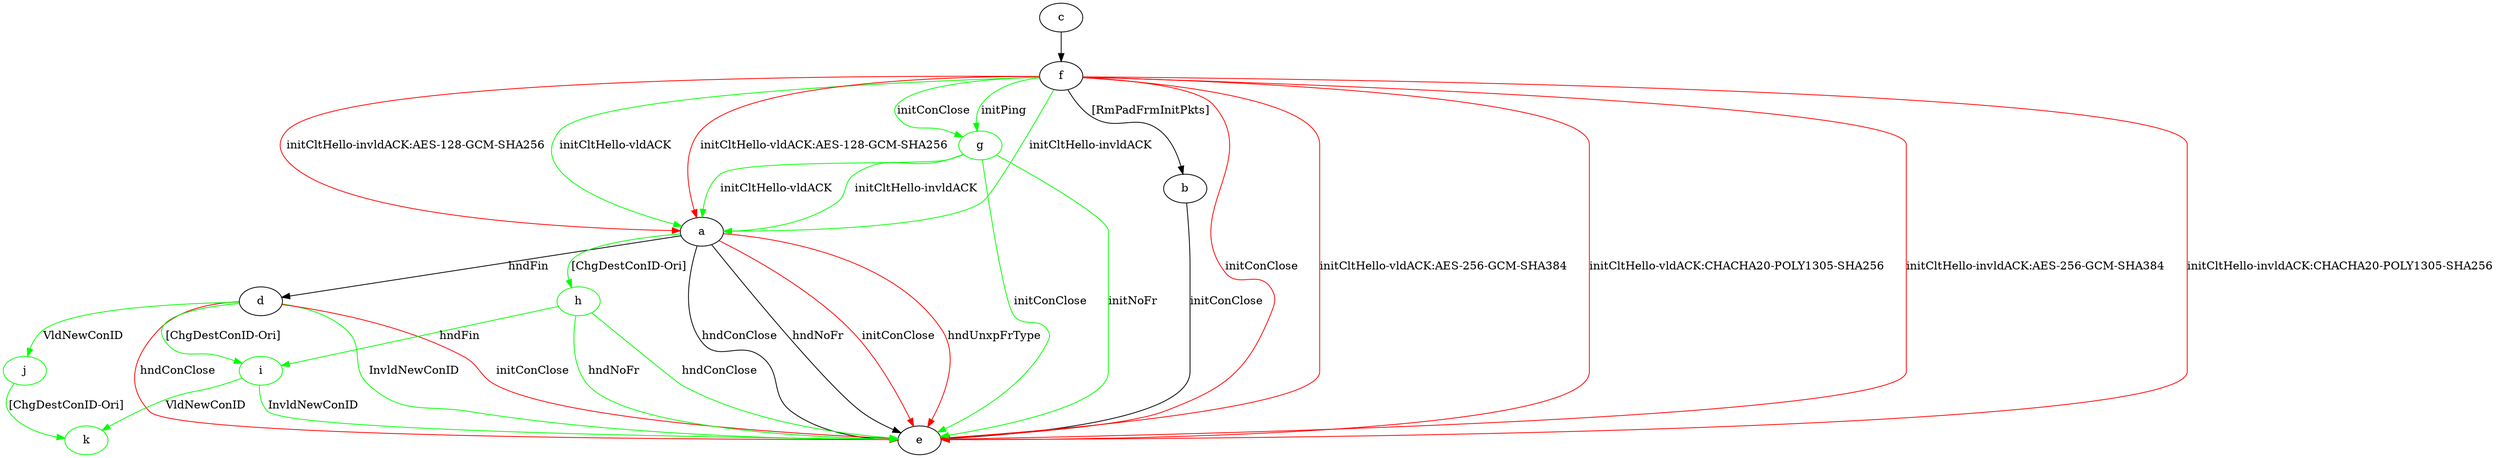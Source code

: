 digraph "" {
	a -> d	[key=0,
		label="hndFin "];
	a -> e	[key=0,
		label="hndConClose "];
	a -> e	[key=1,
		label="hndNoFr "];
	a -> e	[key=2,
		color=red,
		label="initConClose "];
	a -> e	[key=3,
		color=red,
		label="hndUnxpFrType "];
	h	[color=green];
	a -> h	[key=0,
		color=green,
		label="[ChgDestConID-Ori] "];
	b -> e	[key=0,
		label="initConClose "];
	c -> f	[key=0];
	d -> e	[key=0,
		color=green,
		label="InvldNewConID "];
	d -> e	[key=1,
		color=red,
		label="initConClose "];
	d -> e	[key=2,
		color=red,
		label="hndConClose "];
	i	[color=green];
	d -> i	[key=0,
		color=green,
		label="[ChgDestConID-Ori] "];
	j	[color=green];
	d -> j	[key=0,
		color=green,
		label="VldNewConID "];
	f -> a	[key=0,
		color=green,
		label="initCltHello-vldACK "];
	f -> a	[key=1,
		color=green,
		label="initCltHello-invldACK "];
	f -> a	[key=2,
		color=red,
		label="initCltHello-vldACK:AES-128-GCM-SHA256 "];
	f -> a	[key=3,
		color=red,
		label="initCltHello-invldACK:AES-128-GCM-SHA256 "];
	f -> b	[key=0,
		label="[RmPadFrmInitPkts] "];
	f -> e	[key=0,
		color=red,
		label="initConClose "];
	f -> e	[key=1,
		color=red,
		label="initCltHello-vldACK:AES-256-GCM-SHA384 "];
	f -> e	[key=2,
		color=red,
		label="initCltHello-vldACK:CHACHA20-POLY1305-SHA256 "];
	f -> e	[key=3,
		color=red,
		label="initCltHello-invldACK:AES-256-GCM-SHA384 "];
	f -> e	[key=4,
		color=red,
		label="initCltHello-invldACK:CHACHA20-POLY1305-SHA256 "];
	g	[color=green];
	f -> g	[key=0,
		color=green,
		label="initPing "];
	f -> g	[key=1,
		color=green,
		label="initConClose "];
	g -> a	[key=0,
		color=green,
		label="initCltHello-vldACK "];
	g -> a	[key=1,
		color=green,
		label="initCltHello-invldACK "];
	g -> e	[key=0,
		color=green,
		label="initConClose "];
	g -> e	[key=1,
		color=green,
		label="initNoFr "];
	h -> e	[key=0,
		color=green,
		label="hndConClose "];
	h -> e	[key=1,
		color=green,
		label="hndNoFr "];
	h -> i	[key=0,
		color=green,
		label="hndFin "];
	i -> e	[key=0,
		color=green,
		label="InvldNewConID "];
	k	[color=green];
	i -> k	[key=0,
		color=green,
		label="VldNewConID "];
	j -> k	[key=0,
		color=green,
		label="[ChgDestConID-Ori] "];
}
